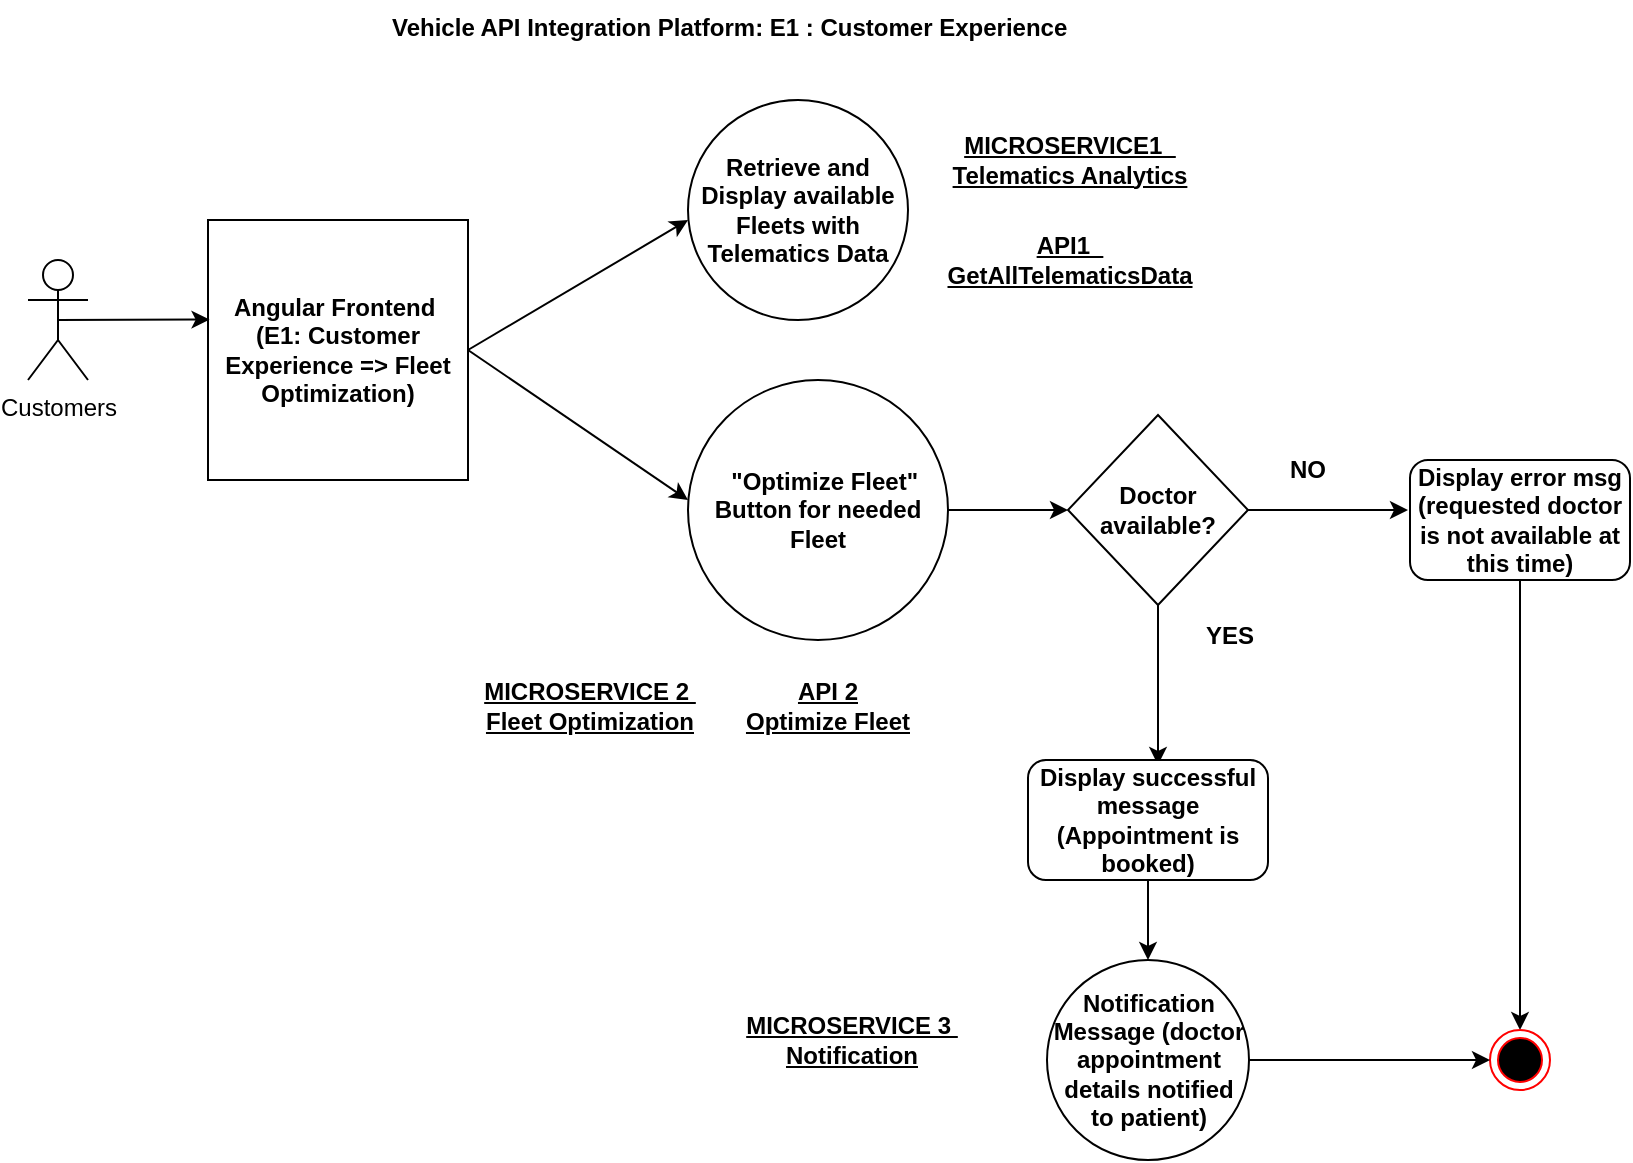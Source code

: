 <mxfile version="24.0.7" type="github">
  <diagram name="Page-1" id="PpiKkiDvaP0agM-0ErOj">
    <mxGraphModel dx="1231" dy="454" grid="1" gridSize="10" guides="1" tooltips="1" connect="1" arrows="1" fold="1" page="1" pageScale="1" pageWidth="850" pageHeight="1100" math="0" shadow="0">
      <root>
        <mxCell id="0" />
        <mxCell id="1" parent="0" />
        <mxCell id="7Mi9UlGByk3WwvWGCCkA-1" value="Customers" style="shape=umlActor;verticalLabelPosition=bottom;verticalAlign=top;html=1;outlineConnect=0;" vertex="1" parent="1">
          <mxGeometry x="39" y="140" width="30" height="60" as="geometry" />
        </mxCell>
        <mxCell id="7Mi9UlGByk3WwvWGCCkA-2" value="&lt;b&gt;Angular Frontend&amp;nbsp; (E1: Customer Experience =&amp;gt; Fleet Optimization)&lt;/b&gt;" style="whiteSpace=wrap;html=1;aspect=fixed;" vertex="1" parent="1">
          <mxGeometry x="129" y="120" width="130" height="130" as="geometry" />
        </mxCell>
        <mxCell id="7Mi9UlGByk3WwvWGCCkA-3" value="" style="endArrow=classic;html=1;rounded=0;exitX=0.5;exitY=0.5;exitDx=0;exitDy=0;exitPerimeter=0;entryX=0.006;entryY=0.383;entryDx=0;entryDy=0;entryPerimeter=0;" edge="1" parent="1" source="7Mi9UlGByk3WwvWGCCkA-1" target="7Mi9UlGByk3WwvWGCCkA-2">
          <mxGeometry width="50" height="50" relative="1" as="geometry">
            <mxPoint x="289" y="230" as="sourcePoint" />
            <mxPoint x="339" y="180" as="targetPoint" />
          </mxGeometry>
        </mxCell>
        <mxCell id="7Mi9UlGByk3WwvWGCCkA-4" value="" style="endArrow=classic;html=1;rounded=0;exitX=1;exitY=0.5;exitDx=0;exitDy=0;" edge="1" parent="1" source="7Mi9UlGByk3WwvWGCCkA-2">
          <mxGeometry width="50" height="50" relative="1" as="geometry">
            <mxPoint x="289" y="230" as="sourcePoint" />
            <mxPoint x="369" y="120" as="targetPoint" />
          </mxGeometry>
        </mxCell>
        <mxCell id="7Mi9UlGByk3WwvWGCCkA-5" value="&lt;b&gt;Retrieve and Display available Fleets with Telematics Data&lt;/b&gt;" style="ellipse;whiteSpace=wrap;html=1;aspect=fixed;" vertex="1" parent="1">
          <mxGeometry x="369" y="60" width="110" height="110" as="geometry" />
        </mxCell>
        <mxCell id="7Mi9UlGByk3WwvWGCCkA-6" value="" style="endArrow=classic;html=1;rounded=0;exitX=1;exitY=0.5;exitDx=0;exitDy=0;" edge="1" parent="1" source="7Mi9UlGByk3WwvWGCCkA-2">
          <mxGeometry width="50" height="50" relative="1" as="geometry">
            <mxPoint x="289" y="230" as="sourcePoint" />
            <mxPoint x="369" y="260" as="targetPoint" />
          </mxGeometry>
        </mxCell>
        <mxCell id="7Mi9UlGByk3WwvWGCCkA-7" value="&lt;b&gt;&amp;nbsp; &quot;Optimize Fleet&quot; Button for needed Fleet&lt;/b&gt;" style="ellipse;whiteSpace=wrap;html=1;aspect=fixed;" vertex="1" parent="1">
          <mxGeometry x="369" y="200" width="130" height="130" as="geometry" />
        </mxCell>
        <mxCell id="7Mi9UlGByk3WwvWGCCkA-8" value="" style="endArrow=classic;html=1;rounded=0;exitX=1;exitY=0.5;exitDx=0;exitDy=0;" edge="1" parent="1" source="7Mi9UlGByk3WwvWGCCkA-7">
          <mxGeometry width="50" height="50" relative="1" as="geometry">
            <mxPoint x="509" y="310" as="sourcePoint" />
            <mxPoint x="559" y="265" as="targetPoint" />
          </mxGeometry>
        </mxCell>
        <mxCell id="7Mi9UlGByk3WwvWGCCkA-9" value="" style="edgeStyle=orthogonalEdgeStyle;rounded=0;orthogonalLoop=1;jettySize=auto;html=1;" edge="1" parent="1" source="7Mi9UlGByk3WwvWGCCkA-11">
          <mxGeometry relative="1" as="geometry">
            <mxPoint x="604" y="392.5" as="targetPoint" />
          </mxGeometry>
        </mxCell>
        <mxCell id="7Mi9UlGByk3WwvWGCCkA-10" value="" style="edgeStyle=orthogonalEdgeStyle;rounded=0;orthogonalLoop=1;jettySize=auto;html=1;" edge="1" parent="1" source="7Mi9UlGByk3WwvWGCCkA-11">
          <mxGeometry relative="1" as="geometry">
            <mxPoint x="729" y="265" as="targetPoint" />
          </mxGeometry>
        </mxCell>
        <mxCell id="7Mi9UlGByk3WwvWGCCkA-11" value="&lt;b&gt;Doctor available?&lt;/b&gt;" style="rhombus;whiteSpace=wrap;html=1;" vertex="1" parent="1">
          <mxGeometry x="559" y="217.5" width="90" height="95" as="geometry" />
        </mxCell>
        <mxCell id="7Mi9UlGByk3WwvWGCCkA-12" value="" style="edgeStyle=orthogonalEdgeStyle;rounded=0;orthogonalLoop=1;jettySize=auto;html=1;" edge="1" parent="1" source="7Mi9UlGByk3WwvWGCCkA-13" target="7Mi9UlGByk3WwvWGCCkA-20">
          <mxGeometry relative="1" as="geometry" />
        </mxCell>
        <mxCell id="7Mi9UlGByk3WwvWGCCkA-13" value="&lt;b&gt;Display successful message (Appointment is booked)&lt;/b&gt;" style="rounded=1;whiteSpace=wrap;html=1;" vertex="1" parent="1">
          <mxGeometry x="539" y="390" width="120" height="60" as="geometry" />
        </mxCell>
        <mxCell id="7Mi9UlGByk3WwvWGCCkA-14" value="&lt;b&gt;YES&lt;/b&gt;" style="text;html=1;strokeColor=none;fillColor=none;align=center;verticalAlign=middle;whiteSpace=wrap;rounded=0;" vertex="1" parent="1">
          <mxGeometry x="610" y="312.5" width="60" height="30" as="geometry" />
        </mxCell>
        <mxCell id="7Mi9UlGByk3WwvWGCCkA-15" value="&lt;b&gt;NO&lt;/b&gt;" style="text;html=1;strokeColor=none;fillColor=none;align=center;verticalAlign=middle;whiteSpace=wrap;rounded=0;" vertex="1" parent="1">
          <mxGeometry x="649" y="230" width="60" height="30" as="geometry" />
        </mxCell>
        <mxCell id="7Mi9UlGByk3WwvWGCCkA-16" value="&lt;b&gt;Display error msg (requested doctor is not available at this time)&lt;/b&gt;" style="rounded=1;whiteSpace=wrap;html=1;" vertex="1" parent="1">
          <mxGeometry x="730" y="240" width="110" height="60" as="geometry" />
        </mxCell>
        <mxCell id="7Mi9UlGByk3WwvWGCCkA-17" style="edgeStyle=orthogonalEdgeStyle;rounded=0;orthogonalLoop=1;jettySize=auto;html=1;entryX=0.5;entryY=0;entryDx=0;entryDy=0;exitX=0.5;exitY=1;exitDx=0;exitDy=0;" edge="1" parent="1" source="7Mi9UlGByk3WwvWGCCkA-16" target="7Mi9UlGByk3WwvWGCCkA-18">
          <mxGeometry relative="1" as="geometry">
            <mxPoint x="785" y="352.5" as="sourcePoint" />
          </mxGeometry>
        </mxCell>
        <mxCell id="7Mi9UlGByk3WwvWGCCkA-18" value="" style="ellipse;html=1;shape=endState;fillColor=#000000;strokeColor=#ff0000;" vertex="1" parent="1">
          <mxGeometry x="770" y="525" width="30" height="30" as="geometry" />
        </mxCell>
        <mxCell id="7Mi9UlGByk3WwvWGCCkA-19" style="edgeStyle=orthogonalEdgeStyle;rounded=0;orthogonalLoop=1;jettySize=auto;html=1;exitX=1;exitY=0.5;exitDx=0;exitDy=0;entryX=0;entryY=0.5;entryDx=0;entryDy=0;" edge="1" parent="1" source="7Mi9UlGByk3WwvWGCCkA-20" target="7Mi9UlGByk3WwvWGCCkA-18">
          <mxGeometry relative="1" as="geometry" />
        </mxCell>
        <mxCell id="7Mi9UlGByk3WwvWGCCkA-20" value="Notification Message (doctor appointment details notified to patient)" style="ellipse;whiteSpace=wrap;html=1;rounded=1;fontStyle=1" vertex="1" parent="1">
          <mxGeometry x="548.5" y="490" width="101" height="100" as="geometry" />
        </mxCell>
        <mxCell id="7Mi9UlGByk3WwvWGCCkA-21" value="&lt;b&gt;&lt;u&gt;MICROSERVICE1&amp;nbsp;&amp;nbsp;&lt;/u&gt;&lt;/b&gt;&lt;div&gt;&lt;b&gt;&lt;u&gt;Telematics Analytics&lt;/u&gt;&lt;/b&gt;&lt;/div&gt;" style="text;html=1;strokeColor=none;fillColor=none;align=center;verticalAlign=middle;whiteSpace=wrap;rounded=0;" vertex="1" parent="1">
          <mxGeometry x="488.5" y="70" width="141.5" height="40" as="geometry" />
        </mxCell>
        <mxCell id="7Mi9UlGByk3WwvWGCCkA-22" value="&lt;b&gt;&lt;u&gt;MICROSERVICE 2&amp;nbsp; Fleet Optimization&lt;/u&gt;&lt;/b&gt;" style="text;html=1;strokeColor=none;fillColor=none;align=center;verticalAlign=middle;whiteSpace=wrap;rounded=0;" vertex="1" parent="1">
          <mxGeometry x="259" y="342.5" width="121.5" height="40" as="geometry" />
        </mxCell>
        <mxCell id="7Mi9UlGByk3WwvWGCCkA-23" value="&lt;b&gt;&lt;u&gt;MICROSERVICE 3&amp;nbsp; Notification&lt;/u&gt;&lt;/b&gt;" style="text;html=1;strokeColor=none;fillColor=none;align=center;verticalAlign=middle;whiteSpace=wrap;rounded=0;" vertex="1" parent="1">
          <mxGeometry x="390" y="510" width="121.5" height="40" as="geometry" />
        </mxCell>
        <mxCell id="7Mi9UlGByk3WwvWGCCkA-24" value="Vehicle API Integration Platform: E1 : Customer Experience" style="text;whiteSpace=wrap;fontStyle=1" vertex="1" parent="1">
          <mxGeometry x="218.5" y="10" width="381.5" height="40" as="geometry" />
        </mxCell>
        <mxCell id="7Mi9UlGByk3WwvWGCCkA-25" value="&lt;b&gt;&lt;u&gt;API1&amp;nbsp;&amp;nbsp;&lt;/u&gt;&lt;/b&gt;&lt;div&gt;&lt;b&gt;&lt;u&gt;GetAllTelematicsData&lt;/u&gt;&lt;/b&gt;&lt;/div&gt;" style="text;html=1;strokeColor=none;fillColor=none;align=center;verticalAlign=middle;whiteSpace=wrap;rounded=0;" vertex="1" parent="1">
          <mxGeometry x="488.5" y="120" width="141.5" height="40" as="geometry" />
        </mxCell>
        <mxCell id="7Mi9UlGByk3WwvWGCCkA-26" value="&lt;b&gt;&lt;u&gt;API 2&lt;/u&gt;&lt;/b&gt;&lt;div&gt;&lt;b&gt;&lt;u&gt;Optimize Fleet&lt;/u&gt;&lt;/b&gt;&lt;/div&gt;" style="text;html=1;strokeColor=none;fillColor=none;align=center;verticalAlign=middle;whiteSpace=wrap;rounded=0;" vertex="1" parent="1">
          <mxGeometry x="377.5" y="342.5" width="121.5" height="40" as="geometry" />
        </mxCell>
      </root>
    </mxGraphModel>
  </diagram>
</mxfile>
